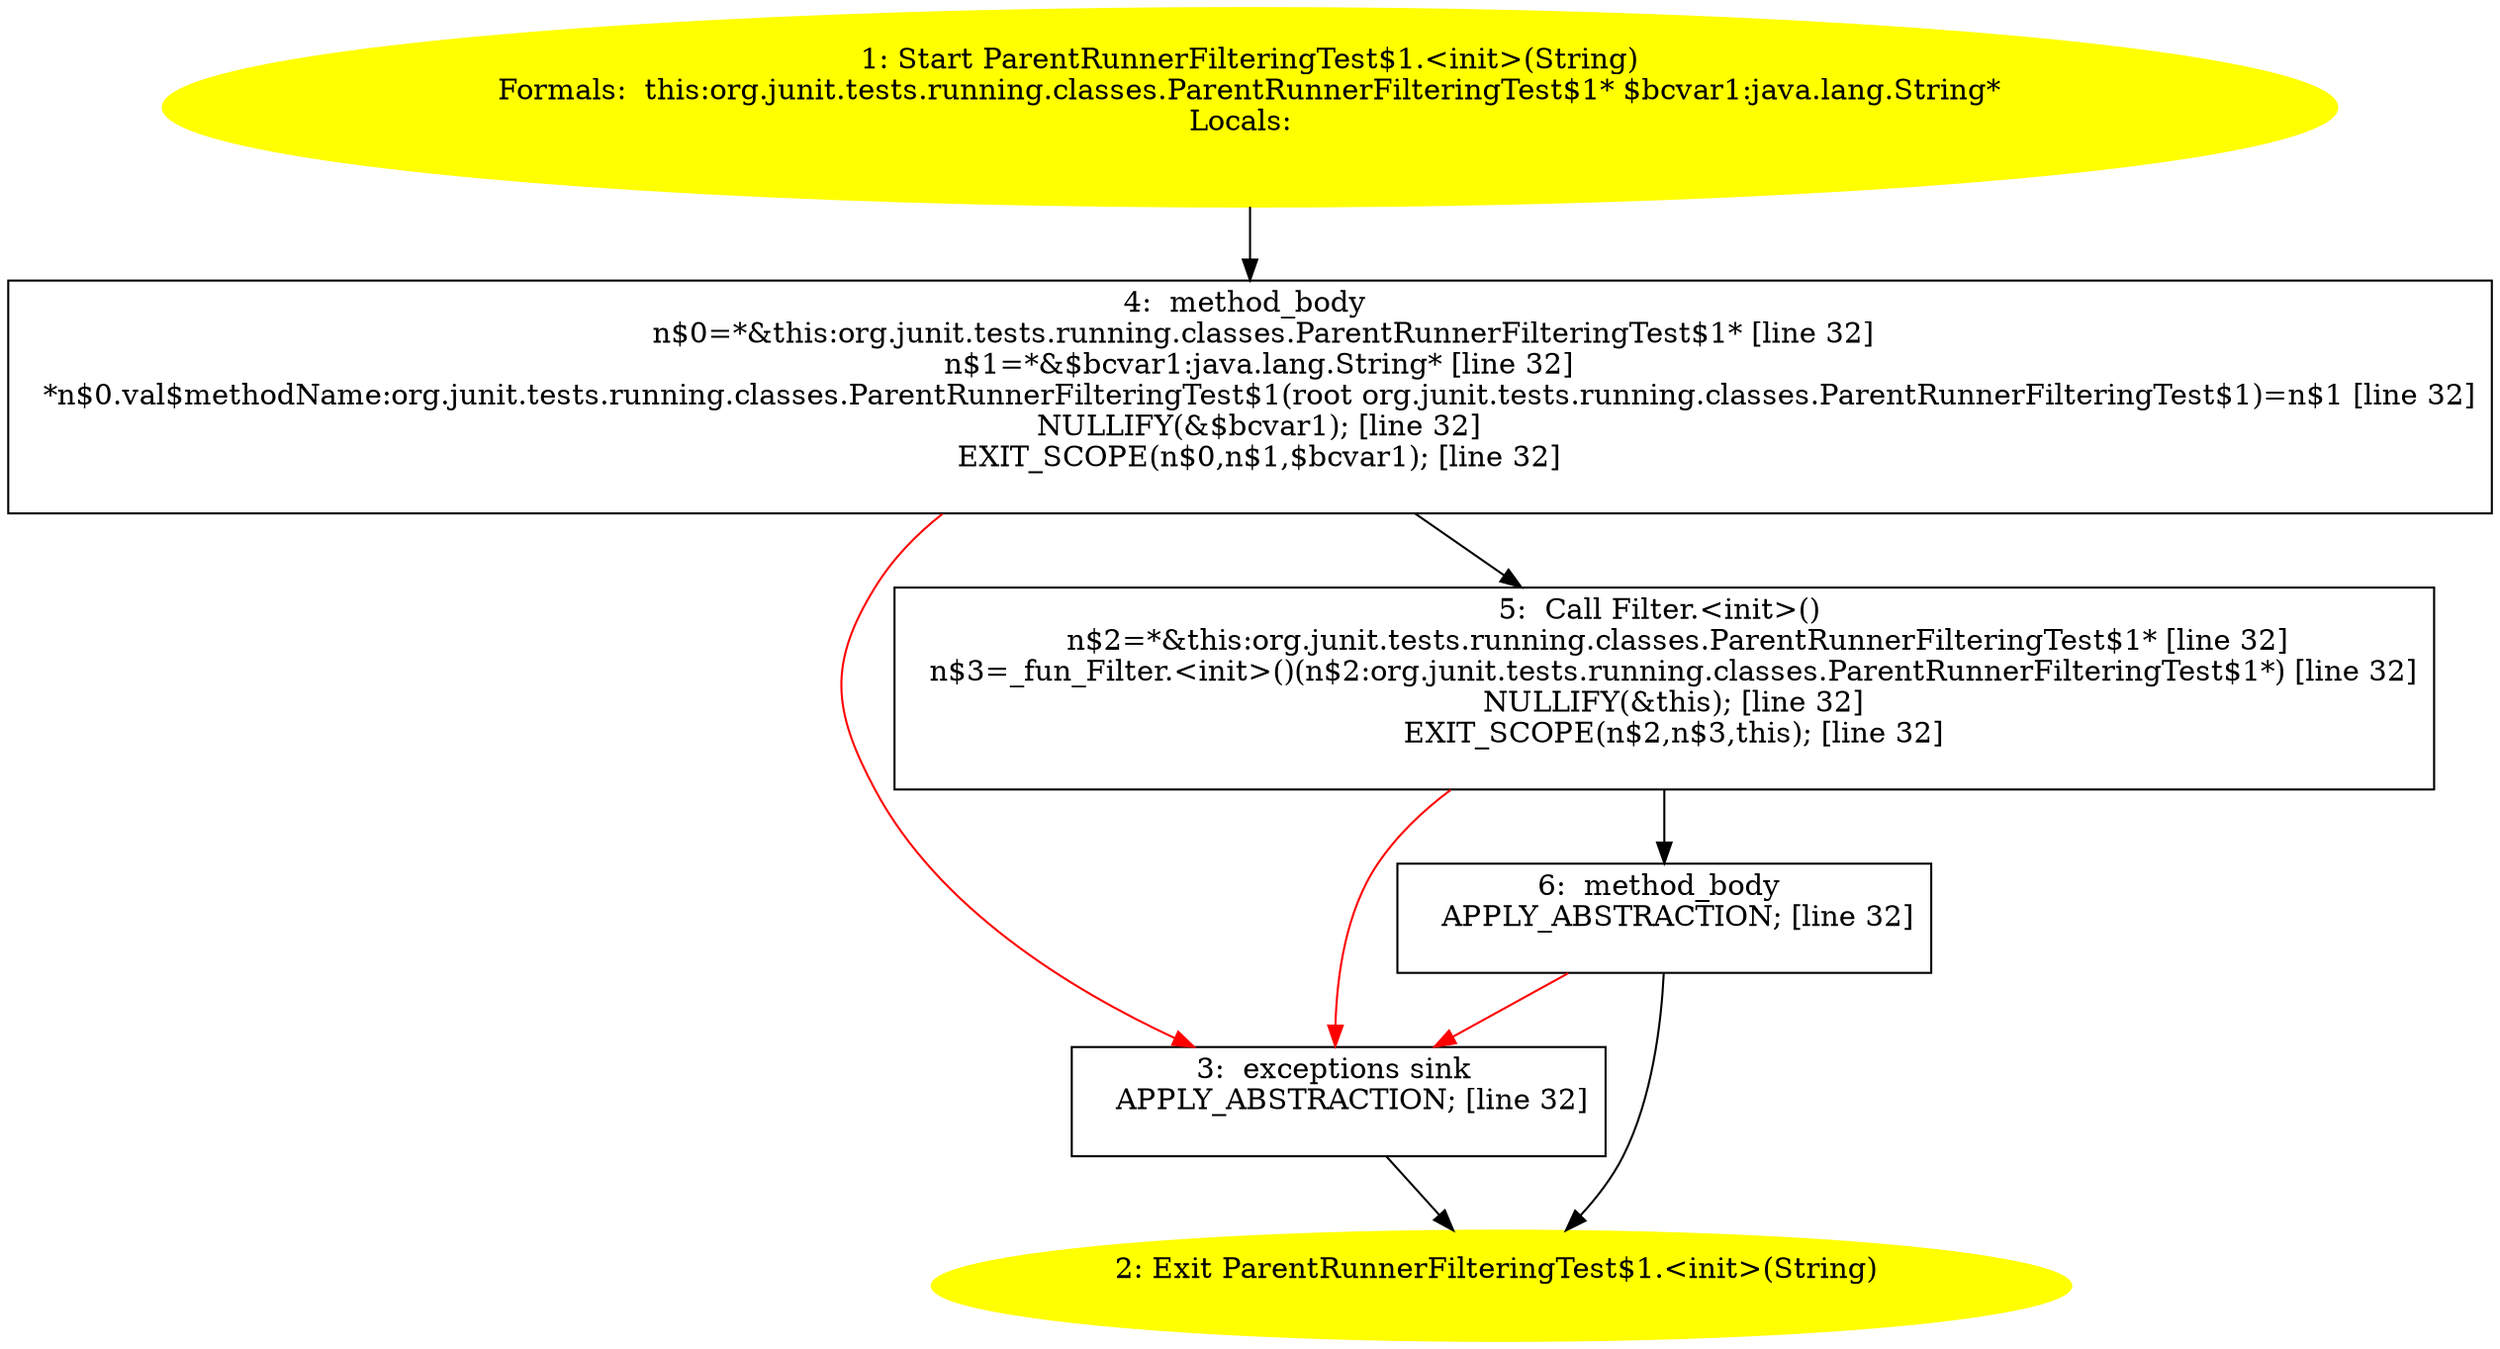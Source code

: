 /* @generated */
digraph cfg {
"org.junit.tests.running.classes.ParentRunnerFilteringTest$1.<init>(java.lang.String).6d806b9b891f434ff8c0234fd8207a56_1" [label="1: Start ParentRunnerFilteringTest$1.<init>(String)\nFormals:  this:org.junit.tests.running.classes.ParentRunnerFilteringTest$1* $bcvar1:java.lang.String*\nLocals:  \n  " color=yellow style=filled]
	

	 "org.junit.tests.running.classes.ParentRunnerFilteringTest$1.<init>(java.lang.String).6d806b9b891f434ff8c0234fd8207a56_1" -> "org.junit.tests.running.classes.ParentRunnerFilteringTest$1.<init>(java.lang.String).6d806b9b891f434ff8c0234fd8207a56_4" ;
"org.junit.tests.running.classes.ParentRunnerFilteringTest$1.<init>(java.lang.String).6d806b9b891f434ff8c0234fd8207a56_2" [label="2: Exit ParentRunnerFilteringTest$1.<init>(String) \n  " color=yellow style=filled]
	

"org.junit.tests.running.classes.ParentRunnerFilteringTest$1.<init>(java.lang.String).6d806b9b891f434ff8c0234fd8207a56_3" [label="3:  exceptions sink \n   APPLY_ABSTRACTION; [line 32]\n " shape="box"]
	

	 "org.junit.tests.running.classes.ParentRunnerFilteringTest$1.<init>(java.lang.String).6d806b9b891f434ff8c0234fd8207a56_3" -> "org.junit.tests.running.classes.ParentRunnerFilteringTest$1.<init>(java.lang.String).6d806b9b891f434ff8c0234fd8207a56_2" ;
"org.junit.tests.running.classes.ParentRunnerFilteringTest$1.<init>(java.lang.String).6d806b9b891f434ff8c0234fd8207a56_4" [label="4:  method_body \n   n$0=*&this:org.junit.tests.running.classes.ParentRunnerFilteringTest$1* [line 32]\n  n$1=*&$bcvar1:java.lang.String* [line 32]\n  *n$0.val$methodName:org.junit.tests.running.classes.ParentRunnerFilteringTest$1(root org.junit.tests.running.classes.ParentRunnerFilteringTest$1)=n$1 [line 32]\n  NULLIFY(&$bcvar1); [line 32]\n  EXIT_SCOPE(n$0,n$1,$bcvar1); [line 32]\n " shape="box"]
	

	 "org.junit.tests.running.classes.ParentRunnerFilteringTest$1.<init>(java.lang.String).6d806b9b891f434ff8c0234fd8207a56_4" -> "org.junit.tests.running.classes.ParentRunnerFilteringTest$1.<init>(java.lang.String).6d806b9b891f434ff8c0234fd8207a56_5" ;
	 "org.junit.tests.running.classes.ParentRunnerFilteringTest$1.<init>(java.lang.String).6d806b9b891f434ff8c0234fd8207a56_4" -> "org.junit.tests.running.classes.ParentRunnerFilteringTest$1.<init>(java.lang.String).6d806b9b891f434ff8c0234fd8207a56_3" [color="red" ];
"org.junit.tests.running.classes.ParentRunnerFilteringTest$1.<init>(java.lang.String).6d806b9b891f434ff8c0234fd8207a56_5" [label="5:  Call Filter.<init>() \n   n$2=*&this:org.junit.tests.running.classes.ParentRunnerFilteringTest$1* [line 32]\n  n$3=_fun_Filter.<init>()(n$2:org.junit.tests.running.classes.ParentRunnerFilteringTest$1*) [line 32]\n  NULLIFY(&this); [line 32]\n  EXIT_SCOPE(n$2,n$3,this); [line 32]\n " shape="box"]
	

	 "org.junit.tests.running.classes.ParentRunnerFilteringTest$1.<init>(java.lang.String).6d806b9b891f434ff8c0234fd8207a56_5" -> "org.junit.tests.running.classes.ParentRunnerFilteringTest$1.<init>(java.lang.String).6d806b9b891f434ff8c0234fd8207a56_6" ;
	 "org.junit.tests.running.classes.ParentRunnerFilteringTest$1.<init>(java.lang.String).6d806b9b891f434ff8c0234fd8207a56_5" -> "org.junit.tests.running.classes.ParentRunnerFilteringTest$1.<init>(java.lang.String).6d806b9b891f434ff8c0234fd8207a56_3" [color="red" ];
"org.junit.tests.running.classes.ParentRunnerFilteringTest$1.<init>(java.lang.String).6d806b9b891f434ff8c0234fd8207a56_6" [label="6:  method_body \n   APPLY_ABSTRACTION; [line 32]\n " shape="box"]
	

	 "org.junit.tests.running.classes.ParentRunnerFilteringTest$1.<init>(java.lang.String).6d806b9b891f434ff8c0234fd8207a56_6" -> "org.junit.tests.running.classes.ParentRunnerFilteringTest$1.<init>(java.lang.String).6d806b9b891f434ff8c0234fd8207a56_2" ;
	 "org.junit.tests.running.classes.ParentRunnerFilteringTest$1.<init>(java.lang.String).6d806b9b891f434ff8c0234fd8207a56_6" -> "org.junit.tests.running.classes.ParentRunnerFilteringTest$1.<init>(java.lang.String).6d806b9b891f434ff8c0234fd8207a56_3" [color="red" ];
}
